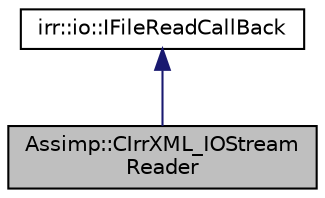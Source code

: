 digraph "Assimp::CIrrXML_IOStreamReader"
{
  edge [fontname="Helvetica",fontsize="10",labelfontname="Helvetica",labelfontsize="10"];
  node [fontname="Helvetica",fontsize="10",shape=record];
  Node1 [label="Assimp::CIrrXML_IOStream\lReader",height=0.2,width=0.4,color="black", fillcolor="grey75", style="filled", fontcolor="black"];
  Node2 -> Node1 [dir="back",color="midnightblue",fontsize="10",style="solid",fontname="Helvetica"];
  Node2 [label="irr::io::IFileReadCallBack",height=0.2,width=0.4,color="black", fillcolor="white", style="filled",URL="$classirr_1_1io_1_1_i_file_read_call_back.html",tooltip="Callback class for file read abstraction. "];
}
